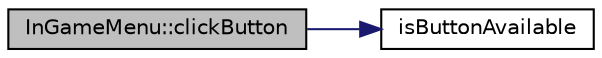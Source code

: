 digraph "InGameMenu::clickButton"
{
 // LATEX_PDF_SIZE
  edge [fontname="Helvetica",fontsize="10",labelfontname="Helvetica",labelfontsize="10"];
  node [fontname="Helvetica",fontsize="10",shape=record];
  rankdir="LR";
  Node1 [label="InGameMenu::clickButton",height=0.2,width=0.4,color="black", fillcolor="grey75", style="filled", fontcolor="black",tooltip=" "];
  Node1 -> Node2 [color="midnightblue",fontsize="10",style="solid",fontname="Helvetica"];
  Node2 [label="isButtonAvailable",height=0.2,width=0.4,color="black", fillcolor="white", style="filled",URL="$_in_game_menu_8cpp.html#aea69d20566b969eaf1c4d2a4cef593dc",tooltip=" "];
}

